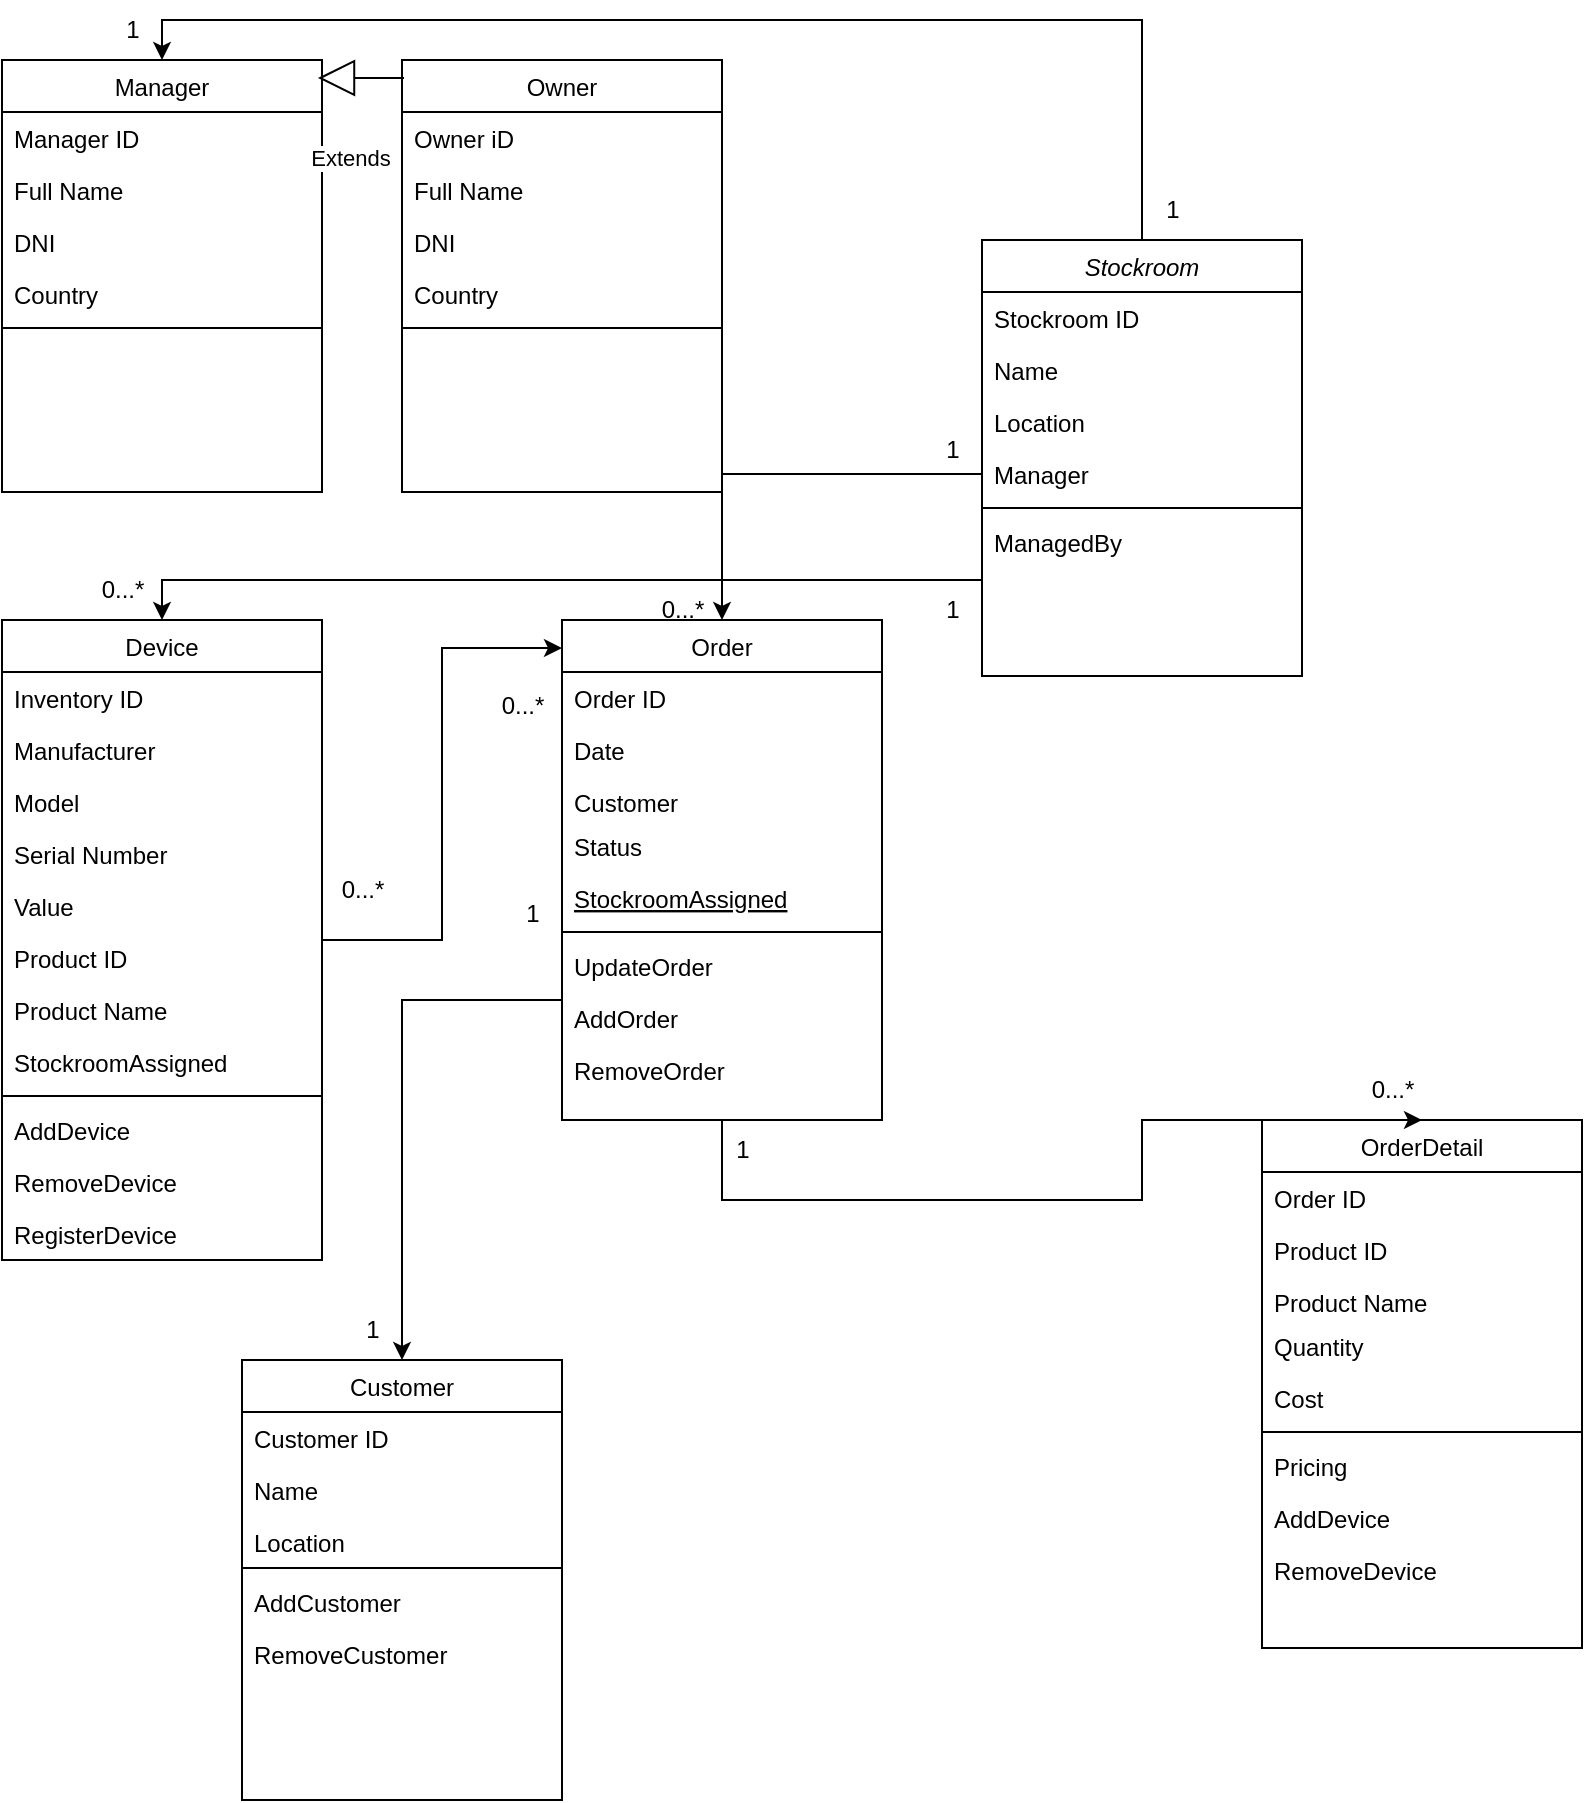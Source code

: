 <mxfile version="20.2.3" type="github">
  <diagram id="yNvFAJxsApXKGVOP22Gg" name="Page-1">
    <mxGraphModel dx="1673" dy="896" grid="1" gridSize="10" guides="1" tooltips="1" connect="1" arrows="1" fold="1" page="1" pageScale="1" pageWidth="850" pageHeight="1100" math="0" shadow="0">
      <root>
        <mxCell id="0" />
        <mxCell id="1" parent="0" />
        <mxCell id="cPBRuptor7ug4qodC-C1-1" style="edgeStyle=orthogonalEdgeStyle;rounded=0;orthogonalLoop=1;jettySize=auto;html=1;strokeColor=#000000;entryX=0.5;entryY=0;entryDx=0;entryDy=0;" parent="1" source="cPBRuptor7ug4qodC-C1-3" target="cPBRuptor7ug4qodC-C1-10" edge="1">
          <mxGeometry relative="1" as="geometry">
            <Array as="points">
              <mxPoint x="120" y="330" />
            </Array>
          </mxGeometry>
        </mxCell>
        <mxCell id="cPBRuptor7ug4qodC-C1-2" style="edgeStyle=orthogonalEdgeStyle;rounded=0;orthogonalLoop=1;jettySize=auto;html=1;entryX=0.5;entryY=0;entryDx=0;entryDy=0;strokeColor=#000000;startArrow=none;exitX=0.5;exitY=0;exitDx=0;exitDy=0;" parent="1" source="cPBRuptor7ug4qodC-C1-3" target="cPBRuptor7ug4qodC-C1-20" edge="1">
          <mxGeometry relative="1" as="geometry">
            <Array as="points" />
          </mxGeometry>
        </mxCell>
        <mxCell id="cPBRuptor7ug4qodC-C1-3" value="Stockroom" style="swimlane;fontStyle=2;align=center;verticalAlign=top;childLayout=stackLayout;horizontal=1;startSize=26;horizontalStack=0;resizeParent=1;resizeLast=0;collapsible=1;marginBottom=0;rounded=0;shadow=0;strokeWidth=1;" parent="1" vertex="1">
          <mxGeometry x="530" y="160" width="160" height="218" as="geometry">
            <mxRectangle x="230" y="140" width="160" height="26" as="alternateBounds" />
          </mxGeometry>
        </mxCell>
        <mxCell id="cPBRuptor7ug4qodC-C1-4" value="Stockroom ID" style="text;align=left;verticalAlign=top;spacingLeft=4;spacingRight=4;overflow=hidden;rotatable=0;points=[[0,0.5],[1,0.5]];portConstraint=eastwest;" parent="cPBRuptor7ug4qodC-C1-3" vertex="1">
          <mxGeometry y="26" width="160" height="26" as="geometry" />
        </mxCell>
        <mxCell id="cPBRuptor7ug4qodC-C1-5" value="Name" style="text;align=left;verticalAlign=top;spacingLeft=4;spacingRight=4;overflow=hidden;rotatable=0;points=[[0,0.5],[1,0.5]];portConstraint=eastwest;rounded=0;shadow=0;html=0;" parent="cPBRuptor7ug4qodC-C1-3" vertex="1">
          <mxGeometry y="52" width="160" height="26" as="geometry" />
        </mxCell>
        <mxCell id="cPBRuptor7ug4qodC-C1-6" value="Location" style="text;align=left;verticalAlign=top;spacingLeft=4;spacingRight=4;overflow=hidden;rotatable=0;points=[[0,0.5],[1,0.5]];portConstraint=eastwest;rounded=0;shadow=0;html=0;" parent="cPBRuptor7ug4qodC-C1-3" vertex="1">
          <mxGeometry y="78" width="160" height="26" as="geometry" />
        </mxCell>
        <mxCell id="cPBRuptor7ug4qodC-C1-7" value="Manager" style="text;align=left;verticalAlign=top;spacingLeft=4;spacingRight=4;overflow=hidden;rotatable=0;points=[[0,0.5],[1,0.5]];portConstraint=eastwest;rounded=0;shadow=0;html=0;" parent="cPBRuptor7ug4qodC-C1-3" vertex="1">
          <mxGeometry y="104" width="160" height="26" as="geometry" />
        </mxCell>
        <mxCell id="cPBRuptor7ug4qodC-C1-8" value="" style="line;html=1;strokeWidth=1;align=left;verticalAlign=middle;spacingTop=-1;spacingLeft=3;spacingRight=3;rotatable=0;labelPosition=right;points=[];portConstraint=eastwest;" parent="cPBRuptor7ug4qodC-C1-3" vertex="1">
          <mxGeometry y="130" width="160" height="8" as="geometry" />
        </mxCell>
        <mxCell id="cPBRuptor7ug4qodC-C1-67" value="ManagedBy" style="text;align=left;verticalAlign=top;spacingLeft=4;spacingRight=4;overflow=hidden;rotatable=0;points=[[0,0.5],[1,0.5]];portConstraint=eastwest;" parent="cPBRuptor7ug4qodC-C1-3" vertex="1">
          <mxGeometry y="138" width="160" height="26" as="geometry" />
        </mxCell>
        <mxCell id="cPBRuptor7ug4qodC-C1-71" style="edgeStyle=orthogonalEdgeStyle;rounded=0;orthogonalLoop=1;jettySize=auto;html=1;entryX=0;entryY=0.056;entryDx=0;entryDy=0;entryPerimeter=0;" parent="1" source="cPBRuptor7ug4qodC-C1-10" target="cPBRuptor7ug4qodC-C1-35" edge="1">
          <mxGeometry relative="1" as="geometry" />
        </mxCell>
        <mxCell id="cPBRuptor7ug4qodC-C1-10" value="Device" style="swimlane;fontStyle=0;align=center;verticalAlign=top;childLayout=stackLayout;horizontal=1;startSize=26;horizontalStack=0;resizeParent=1;resizeLast=0;collapsible=1;marginBottom=0;rounded=0;shadow=0;strokeWidth=1;" parent="1" vertex="1">
          <mxGeometry x="40" y="350" width="160" height="320" as="geometry">
            <mxRectangle x="130" y="380" width="160" height="26" as="alternateBounds" />
          </mxGeometry>
        </mxCell>
        <mxCell id="cPBRuptor7ug4qodC-C1-11" value="Inventory ID" style="text;align=left;verticalAlign=top;spacingLeft=4;spacingRight=4;overflow=hidden;rotatable=0;points=[[0,0.5],[1,0.5]];portConstraint=eastwest;" parent="cPBRuptor7ug4qodC-C1-10" vertex="1">
          <mxGeometry y="26" width="160" height="26" as="geometry" />
        </mxCell>
        <mxCell id="cPBRuptor7ug4qodC-C1-12" value="Manufacturer" style="text;align=left;verticalAlign=top;spacingLeft=4;spacingRight=4;overflow=hidden;rotatable=0;points=[[0,0.5],[1,0.5]];portConstraint=eastwest;rounded=0;shadow=0;html=0;" parent="cPBRuptor7ug4qodC-C1-10" vertex="1">
          <mxGeometry y="52" width="160" height="26" as="geometry" />
        </mxCell>
        <mxCell id="cPBRuptor7ug4qodC-C1-13" value="Model" style="text;align=left;verticalAlign=top;spacingLeft=4;spacingRight=4;overflow=hidden;rotatable=0;points=[[0,0.5],[1,0.5]];portConstraint=eastwest;rounded=0;shadow=0;html=0;" parent="cPBRuptor7ug4qodC-C1-10" vertex="1">
          <mxGeometry y="78" width="160" height="26" as="geometry" />
        </mxCell>
        <mxCell id="cPBRuptor7ug4qodC-C1-14" value="Serial Number" style="text;align=left;verticalAlign=top;spacingLeft=4;spacingRight=4;overflow=hidden;rotatable=0;points=[[0,0.5],[1,0.5]];portConstraint=eastwest;rounded=0;shadow=0;html=0;" parent="cPBRuptor7ug4qodC-C1-10" vertex="1">
          <mxGeometry y="104" width="160" height="26" as="geometry" />
        </mxCell>
        <mxCell id="cPBRuptor7ug4qodC-C1-15" value="Value" style="text;align=left;verticalAlign=top;spacingLeft=4;spacingRight=4;overflow=hidden;rotatable=0;points=[[0,0.5],[1,0.5]];portConstraint=eastwest;rounded=0;shadow=0;html=0;" parent="cPBRuptor7ug4qodC-C1-10" vertex="1">
          <mxGeometry y="130" width="160" height="26" as="geometry" />
        </mxCell>
        <mxCell id="cPBRuptor7ug4qodC-C1-68" value="Product ID" style="text;align=left;verticalAlign=top;spacingLeft=4;spacingRight=4;overflow=hidden;rotatable=0;points=[[0,0.5],[1,0.5]];portConstraint=eastwest;rounded=0;shadow=0;html=0;" parent="cPBRuptor7ug4qodC-C1-10" vertex="1">
          <mxGeometry y="156" width="160" height="26" as="geometry" />
        </mxCell>
        <mxCell id="cPBRuptor7ug4qodC-C1-69" value="Product Name" style="text;align=left;verticalAlign=top;spacingLeft=4;spacingRight=4;overflow=hidden;rotatable=0;points=[[0,0.5],[1,0.5]];portConstraint=eastwest;rounded=0;shadow=0;html=0;" parent="cPBRuptor7ug4qodC-C1-10" vertex="1">
          <mxGeometry y="182" width="160" height="26" as="geometry" />
        </mxCell>
        <mxCell id="0Sh7YDdI023NXlf5DKnc-19" value="StockroomAssigned" style="text;align=left;verticalAlign=top;spacingLeft=4;spacingRight=4;overflow=hidden;rotatable=0;points=[[0,0.5],[1,0.5]];portConstraint=eastwest;rounded=0;shadow=0;html=0;" vertex="1" parent="cPBRuptor7ug4qodC-C1-10">
          <mxGeometry y="208" width="160" height="26" as="geometry" />
        </mxCell>
        <mxCell id="cPBRuptor7ug4qodC-C1-16" value="" style="line;html=1;strokeWidth=1;align=left;verticalAlign=middle;spacingTop=-1;spacingLeft=3;spacingRight=3;rotatable=0;labelPosition=right;points=[];portConstraint=eastwest;" parent="cPBRuptor7ug4qodC-C1-10" vertex="1">
          <mxGeometry y="234" width="160" height="8" as="geometry" />
        </mxCell>
        <mxCell id="cPBRuptor7ug4qodC-C1-18" value="AddDevice" style="text;align=left;verticalAlign=top;spacingLeft=4;spacingRight=4;overflow=hidden;rotatable=0;points=[[0,0.5],[1,0.5]];portConstraint=eastwest;" parent="cPBRuptor7ug4qodC-C1-10" vertex="1">
          <mxGeometry y="242" width="160" height="26" as="geometry" />
        </mxCell>
        <mxCell id="cPBRuptor7ug4qodC-C1-19" value="RemoveDevice" style="text;align=left;verticalAlign=top;spacingLeft=4;spacingRight=4;overflow=hidden;rotatable=0;points=[[0,0.5],[1,0.5]];portConstraint=eastwest;" parent="cPBRuptor7ug4qodC-C1-10" vertex="1">
          <mxGeometry y="268" width="160" height="26" as="geometry" />
        </mxCell>
        <mxCell id="cPBRuptor7ug4qodC-C1-66" value="RegisterDevice" style="text;align=left;verticalAlign=top;spacingLeft=4;spacingRight=4;overflow=hidden;rotatable=0;points=[[0,0.5],[1,0.5]];portConstraint=eastwest;" parent="cPBRuptor7ug4qodC-C1-10" vertex="1">
          <mxGeometry y="294" width="160" height="26" as="geometry" />
        </mxCell>
        <mxCell id="cPBRuptor7ug4qodC-C1-20" value="Manager" style="swimlane;fontStyle=0;align=center;verticalAlign=top;childLayout=stackLayout;horizontal=1;startSize=26;horizontalStack=0;resizeParent=1;resizeLast=0;collapsible=1;marginBottom=0;rounded=0;shadow=0;strokeWidth=1;" parent="1" vertex="1">
          <mxGeometry x="40" y="70" width="160" height="216" as="geometry">
            <mxRectangle x="550" y="140" width="160" height="26" as="alternateBounds" />
          </mxGeometry>
        </mxCell>
        <mxCell id="cPBRuptor7ug4qodC-C1-21" value="Manager ID" style="text;align=left;verticalAlign=top;spacingLeft=4;spacingRight=4;overflow=hidden;rotatable=0;points=[[0,0.5],[1,0.5]];portConstraint=eastwest;" parent="cPBRuptor7ug4qodC-C1-20" vertex="1">
          <mxGeometry y="26" width="160" height="26" as="geometry" />
        </mxCell>
        <mxCell id="cPBRuptor7ug4qodC-C1-22" value="Full Name" style="text;align=left;verticalAlign=top;spacingLeft=4;spacingRight=4;overflow=hidden;rotatable=0;points=[[0,0.5],[1,0.5]];portConstraint=eastwest;rounded=0;shadow=0;html=0;" parent="cPBRuptor7ug4qodC-C1-20" vertex="1">
          <mxGeometry y="52" width="160" height="26" as="geometry" />
        </mxCell>
        <mxCell id="cPBRuptor7ug4qodC-C1-23" value="DNI" style="text;align=left;verticalAlign=top;spacingLeft=4;spacingRight=4;overflow=hidden;rotatable=0;points=[[0,0.5],[1,0.5]];portConstraint=eastwest;rounded=0;shadow=0;html=0;" parent="cPBRuptor7ug4qodC-C1-20" vertex="1">
          <mxGeometry y="78" width="160" height="26" as="geometry" />
        </mxCell>
        <mxCell id="cPBRuptor7ug4qodC-C1-24" value="Country" style="text;align=left;verticalAlign=top;spacingLeft=4;spacingRight=4;overflow=hidden;rotatable=0;points=[[0,0.5],[1,0.5]];portConstraint=eastwest;rounded=0;shadow=0;html=0;" parent="cPBRuptor7ug4qodC-C1-20" vertex="1">
          <mxGeometry y="104" width="160" height="26" as="geometry" />
        </mxCell>
        <mxCell id="cPBRuptor7ug4qodC-C1-25" value="" style="line;html=1;strokeWidth=1;align=left;verticalAlign=middle;spacingTop=-1;spacingLeft=3;spacingRight=3;rotatable=0;labelPosition=right;points=[];portConstraint=eastwest;" parent="cPBRuptor7ug4qodC-C1-20" vertex="1">
          <mxGeometry y="130" width="160" height="8" as="geometry" />
        </mxCell>
        <mxCell id="cPBRuptor7ug4qodC-C1-27" value="Customer" style="swimlane;fontStyle=0;align=center;verticalAlign=top;childLayout=stackLayout;horizontal=1;startSize=26;horizontalStack=0;resizeParent=1;resizeLast=0;collapsible=1;marginBottom=0;rounded=0;shadow=0;strokeWidth=1;" parent="1" vertex="1">
          <mxGeometry x="160" y="720" width="160" height="220" as="geometry">
            <mxRectangle x="130" y="380" width="160" height="26" as="alternateBounds" />
          </mxGeometry>
        </mxCell>
        <mxCell id="cPBRuptor7ug4qodC-C1-28" value="Customer ID" style="text;align=left;verticalAlign=top;spacingLeft=4;spacingRight=4;overflow=hidden;rotatable=0;points=[[0,0.5],[1,0.5]];portConstraint=eastwest;" parent="cPBRuptor7ug4qodC-C1-27" vertex="1">
          <mxGeometry y="26" width="160" height="26" as="geometry" />
        </mxCell>
        <mxCell id="cPBRuptor7ug4qodC-C1-29" value="Name" style="text;align=left;verticalAlign=top;spacingLeft=4;spacingRight=4;overflow=hidden;rotatable=0;points=[[0,0.5],[1,0.5]];portConstraint=eastwest;rounded=0;shadow=0;html=0;" parent="cPBRuptor7ug4qodC-C1-27" vertex="1">
          <mxGeometry y="52" width="160" height="26" as="geometry" />
        </mxCell>
        <mxCell id="cPBRuptor7ug4qodC-C1-30" value="Location" style="text;align=left;verticalAlign=top;spacingLeft=4;spacingRight=4;overflow=hidden;rotatable=0;points=[[0,0.5],[1,0.5]];portConstraint=eastwest;rounded=0;shadow=0;html=0;" parent="cPBRuptor7ug4qodC-C1-27" vertex="1">
          <mxGeometry y="78" width="160" height="22" as="geometry" />
        </mxCell>
        <mxCell id="cPBRuptor7ug4qodC-C1-31" value="" style="line;html=1;strokeWidth=1;align=left;verticalAlign=middle;spacingTop=-1;spacingLeft=3;spacingRight=3;rotatable=0;labelPosition=right;points=[];portConstraint=eastwest;" parent="cPBRuptor7ug4qodC-C1-27" vertex="1">
          <mxGeometry y="100" width="160" height="8" as="geometry" />
        </mxCell>
        <mxCell id="cPBRuptor7ug4qodC-C1-32" value="AddCustomer" style="text;align=left;verticalAlign=top;spacingLeft=4;spacingRight=4;overflow=hidden;rotatable=0;points=[[0,0.5],[1,0.5]];portConstraint=eastwest;" parent="cPBRuptor7ug4qodC-C1-27" vertex="1">
          <mxGeometry y="108" width="160" height="26" as="geometry" />
        </mxCell>
        <mxCell id="cPBRuptor7ug4qodC-C1-33" value="RemoveCustomer" style="text;align=left;verticalAlign=top;spacingLeft=4;spacingRight=4;overflow=hidden;rotatable=0;points=[[0,0.5],[1,0.5]];portConstraint=eastwest;" parent="cPBRuptor7ug4qodC-C1-27" vertex="1">
          <mxGeometry y="134" width="160" height="26" as="geometry" />
        </mxCell>
        <mxCell id="cPBRuptor7ug4qodC-C1-34" style="edgeStyle=orthogonalEdgeStyle;rounded=0;orthogonalLoop=1;jettySize=auto;html=1;strokeColor=#000000;" parent="1" source="cPBRuptor7ug4qodC-C1-35" edge="1" target="cPBRuptor7ug4qodC-C1-27">
          <mxGeometry relative="1" as="geometry">
            <mxPoint x="240" y="700" as="targetPoint" />
            <Array as="points">
              <mxPoint x="240" y="540" />
            </Array>
          </mxGeometry>
        </mxCell>
        <mxCell id="cPBRuptor7ug4qodC-C1-35" value="Order" style="swimlane;fontStyle=0;align=center;verticalAlign=top;childLayout=stackLayout;horizontal=1;startSize=26;horizontalStack=0;resizeParent=1;resizeLast=0;collapsible=1;marginBottom=0;rounded=0;shadow=0;strokeWidth=1;" parent="1" vertex="1">
          <mxGeometry x="320" y="350" width="160" height="250" as="geometry">
            <mxRectangle x="130" y="380" width="160" height="26" as="alternateBounds" />
          </mxGeometry>
        </mxCell>
        <mxCell id="cPBRuptor7ug4qodC-C1-36" value="Order ID" style="text;align=left;verticalAlign=top;spacingLeft=4;spacingRight=4;overflow=hidden;rotatable=0;points=[[0,0.5],[1,0.5]];portConstraint=eastwest;" parent="cPBRuptor7ug4qodC-C1-35" vertex="1">
          <mxGeometry y="26" width="160" height="26" as="geometry" />
        </mxCell>
        <mxCell id="cPBRuptor7ug4qodC-C1-37" value="Date" style="text;align=left;verticalAlign=top;spacingLeft=4;spacingRight=4;overflow=hidden;rotatable=0;points=[[0,0.5],[1,0.5]];portConstraint=eastwest;rounded=0;shadow=0;html=0;" parent="cPBRuptor7ug4qodC-C1-35" vertex="1">
          <mxGeometry y="52" width="160" height="26" as="geometry" />
        </mxCell>
        <mxCell id="cPBRuptor7ug4qodC-C1-38" value="Customer" style="text;align=left;verticalAlign=top;spacingLeft=4;spacingRight=4;overflow=hidden;rotatable=0;points=[[0,0.5],[1,0.5]];portConstraint=eastwest;rounded=0;shadow=0;html=0;" parent="cPBRuptor7ug4qodC-C1-35" vertex="1">
          <mxGeometry y="78" width="160" height="22" as="geometry" />
        </mxCell>
        <mxCell id="cPBRuptor7ug4qodC-C1-39" value="Status" style="text;align=left;verticalAlign=top;spacingLeft=4;spacingRight=4;overflow=hidden;rotatable=0;points=[[0,0.5],[1,0.5]];portConstraint=eastwest;rounded=0;shadow=0;html=0;" parent="cPBRuptor7ug4qodC-C1-35" vertex="1">
          <mxGeometry y="100" width="160" height="26" as="geometry" />
        </mxCell>
        <mxCell id="cPBRuptor7ug4qodC-C1-40" value="StockroomAssigned" style="text;align=left;verticalAlign=top;spacingLeft=4;spacingRight=4;overflow=hidden;rotatable=0;points=[[0,0.5],[1,0.5]];portConstraint=eastwest;fontStyle=4" parent="cPBRuptor7ug4qodC-C1-35" vertex="1">
          <mxGeometry y="126" width="160" height="26" as="geometry" />
        </mxCell>
        <mxCell id="cPBRuptor7ug4qodC-C1-41" value="" style="line;html=1;strokeWidth=1;align=left;verticalAlign=middle;spacingTop=-1;spacingLeft=3;spacingRight=3;rotatable=0;labelPosition=right;points=[];portConstraint=eastwest;" parent="cPBRuptor7ug4qodC-C1-35" vertex="1">
          <mxGeometry y="152" width="160" height="8" as="geometry" />
        </mxCell>
        <mxCell id="cPBRuptor7ug4qodC-C1-42" value="UpdateOrder" style="text;align=left;verticalAlign=top;spacingLeft=4;spacingRight=4;overflow=hidden;rotatable=0;points=[[0,0.5],[1,0.5]];portConstraint=eastwest;" parent="cPBRuptor7ug4qodC-C1-35" vertex="1">
          <mxGeometry y="160" width="160" height="26" as="geometry" />
        </mxCell>
        <mxCell id="cPBRuptor7ug4qodC-C1-43" value="AddOrder" style="text;align=left;verticalAlign=top;spacingLeft=4;spacingRight=4;overflow=hidden;rotatable=0;points=[[0,0.5],[1,0.5]];portConstraint=eastwest;" parent="cPBRuptor7ug4qodC-C1-35" vertex="1">
          <mxGeometry y="186" width="160" height="26" as="geometry" />
        </mxCell>
        <mxCell id="cPBRuptor7ug4qodC-C1-44" value="RemoveOrder" style="text;align=left;verticalAlign=top;spacingLeft=4;spacingRight=4;overflow=hidden;rotatable=0;points=[[0,0.5],[1,0.5]];portConstraint=eastwest;" parent="cPBRuptor7ug4qodC-C1-35" vertex="1">
          <mxGeometry y="212" width="160" height="26" as="geometry" />
        </mxCell>
        <mxCell id="cPBRuptor7ug4qodC-C1-45" value="OrderDetail" style="swimlane;fontStyle=0;align=center;verticalAlign=top;childLayout=stackLayout;horizontal=1;startSize=26;horizontalStack=0;resizeParent=1;resizeLast=0;collapsible=1;marginBottom=0;rounded=0;shadow=0;strokeWidth=1;" parent="1" vertex="1">
          <mxGeometry x="670" y="600" width="160" height="264" as="geometry">
            <mxRectangle x="130" y="380" width="160" height="26" as="alternateBounds" />
          </mxGeometry>
        </mxCell>
        <mxCell id="cPBRuptor7ug4qodC-C1-46" value="Order ID" style="text;align=left;verticalAlign=top;spacingLeft=4;spacingRight=4;overflow=hidden;rotatable=0;points=[[0,0.5],[1,0.5]];portConstraint=eastwest;" parent="cPBRuptor7ug4qodC-C1-45" vertex="1">
          <mxGeometry y="26" width="160" height="26" as="geometry" />
        </mxCell>
        <mxCell id="cPBRuptor7ug4qodC-C1-47" value="Product ID" style="text;align=left;verticalAlign=top;spacingLeft=4;spacingRight=4;overflow=hidden;rotatable=0;points=[[0,0.5],[1,0.5]];portConstraint=eastwest;rounded=0;shadow=0;html=0;" parent="cPBRuptor7ug4qodC-C1-45" vertex="1">
          <mxGeometry y="52" width="160" height="26" as="geometry" />
        </mxCell>
        <mxCell id="cPBRuptor7ug4qodC-C1-48" value="Product Name" style="text;align=left;verticalAlign=top;spacingLeft=4;spacingRight=4;overflow=hidden;rotatable=0;points=[[0,0.5],[1,0.5]];portConstraint=eastwest;rounded=0;shadow=0;html=0;" parent="cPBRuptor7ug4qodC-C1-45" vertex="1">
          <mxGeometry y="78" width="160" height="22" as="geometry" />
        </mxCell>
        <mxCell id="cPBRuptor7ug4qodC-C1-49" value="Quantity" style="text;align=left;verticalAlign=top;spacingLeft=4;spacingRight=4;overflow=hidden;rotatable=0;points=[[0,0.5],[1,0.5]];portConstraint=eastwest;rounded=0;shadow=0;html=0;" parent="cPBRuptor7ug4qodC-C1-45" vertex="1">
          <mxGeometry y="100" width="160" height="26" as="geometry" />
        </mxCell>
        <mxCell id="cPBRuptor7ug4qodC-C1-50" value="Cost" style="text;align=left;verticalAlign=top;spacingLeft=4;spacingRight=4;overflow=hidden;rotatable=0;points=[[0,0.5],[1,0.5]];portConstraint=eastwest;rounded=0;shadow=0;html=0;" parent="cPBRuptor7ug4qodC-C1-45" vertex="1">
          <mxGeometry y="126" width="160" height="26" as="geometry" />
        </mxCell>
        <mxCell id="cPBRuptor7ug4qodC-C1-51" value="" style="line;html=1;strokeWidth=1;align=left;verticalAlign=middle;spacingTop=-1;spacingLeft=3;spacingRight=3;rotatable=0;labelPosition=right;points=[];portConstraint=eastwest;" parent="cPBRuptor7ug4qodC-C1-45" vertex="1">
          <mxGeometry y="152" width="160" height="8" as="geometry" />
        </mxCell>
        <mxCell id="cPBRuptor7ug4qodC-C1-52" value="Pricing" style="text;align=left;verticalAlign=top;spacingLeft=4;spacingRight=4;overflow=hidden;rotatable=0;points=[[0,0.5],[1,0.5]];portConstraint=eastwest;" parent="cPBRuptor7ug4qodC-C1-45" vertex="1">
          <mxGeometry y="160" width="160" height="26" as="geometry" />
        </mxCell>
        <mxCell id="0Sh7YDdI023NXlf5DKnc-20" value="AddDevice" style="text;align=left;verticalAlign=top;spacingLeft=4;spacingRight=4;overflow=hidden;rotatable=0;points=[[0,0.5],[1,0.5]];portConstraint=eastwest;" vertex="1" parent="cPBRuptor7ug4qodC-C1-45">
          <mxGeometry y="186" width="160" height="26" as="geometry" />
        </mxCell>
        <mxCell id="0Sh7YDdI023NXlf5DKnc-21" value="RemoveDevice" style="text;align=left;verticalAlign=top;spacingLeft=4;spacingRight=4;overflow=hidden;rotatable=0;points=[[0,0.5],[1,0.5]];portConstraint=eastwest;" vertex="1" parent="cPBRuptor7ug4qodC-C1-45">
          <mxGeometry y="212" width="160" height="26" as="geometry" />
        </mxCell>
        <mxCell id="cPBRuptor7ug4qodC-C1-53" value="0...*" style="text;html=1;align=center;verticalAlign=middle;resizable=0;points=[];autosize=1;strokeColor=none;fillColor=none;" parent="1" vertex="1">
          <mxGeometry x="715" y="570" width="40" height="30" as="geometry" />
        </mxCell>
        <mxCell id="cPBRuptor7ug4qodC-C1-55" value="0...*" style="text;html=1;align=center;verticalAlign=middle;resizable=0;points=[];autosize=1;strokeColor=none;fillColor=none;" parent="1" vertex="1">
          <mxGeometry x="280" y="378" width="40" height="30" as="geometry" />
        </mxCell>
        <mxCell id="cPBRuptor7ug4qodC-C1-56" style="edgeStyle=orthogonalEdgeStyle;rounded=0;orthogonalLoop=1;jettySize=auto;html=1;entryX=0.5;entryY=0;entryDx=0;entryDy=0;strokeColor=#000000;exitX=0.5;exitY=1;exitDx=0;exitDy=0;" parent="1" source="cPBRuptor7ug4qodC-C1-35" target="cPBRuptor7ug4qodC-C1-45" edge="1">
          <mxGeometry relative="1" as="geometry">
            <Array as="points">
              <mxPoint x="400" y="640" />
              <mxPoint x="610" y="640" />
            </Array>
          </mxGeometry>
        </mxCell>
        <mxCell id="cPBRuptor7ug4qodC-C1-57" value="1" style="text;html=1;align=center;verticalAlign=middle;resizable=0;points=[];autosize=1;strokeColor=none;fillColor=none;" parent="1" vertex="1">
          <mxGeometry x="395" y="600" width="30" height="30" as="geometry" />
        </mxCell>
        <mxCell id="cPBRuptor7ug4qodC-C1-58" style="edgeStyle=orthogonalEdgeStyle;rounded=0;orthogonalLoop=1;jettySize=auto;html=1;entryX=0.5;entryY=0;entryDx=0;entryDy=0;strokeColor=#000000;" parent="1" source="cPBRuptor7ug4qodC-C1-7" target="cPBRuptor7ug4qodC-C1-35" edge="1">
          <mxGeometry relative="1" as="geometry" />
        </mxCell>
        <mxCell id="cPBRuptor7ug4qodC-C1-59" value="0...*" style="text;html=1;align=center;verticalAlign=middle;resizable=0;points=[];autosize=1;strokeColor=none;fillColor=none;" parent="1" vertex="1">
          <mxGeometry x="360" y="330" width="40" height="30" as="geometry" />
        </mxCell>
        <mxCell id="cPBRuptor7ug4qodC-C1-60" value="1" style="text;html=1;align=center;verticalAlign=middle;resizable=0;points=[];autosize=1;strokeColor=none;fillColor=none;" parent="1" vertex="1">
          <mxGeometry x="500" y="250" width="30" height="30" as="geometry" />
        </mxCell>
        <mxCell id="cPBRuptor7ug4qodC-C1-61" value="1" style="text;html=1;align=center;verticalAlign=middle;resizable=0;points=[];autosize=1;strokeColor=none;fillColor=none;" parent="1" vertex="1">
          <mxGeometry x="500" y="330" width="30" height="30" as="geometry" />
        </mxCell>
        <mxCell id="cPBRuptor7ug4qodC-C1-62" value="0...*" style="text;html=1;align=center;verticalAlign=middle;resizable=0;points=[];autosize=1;strokeColor=none;fillColor=none;" parent="1" vertex="1">
          <mxGeometry x="80" y="320" width="40" height="30" as="geometry" />
        </mxCell>
        <mxCell id="cPBRuptor7ug4qodC-C1-63" value="1" style="text;html=1;align=center;verticalAlign=middle;resizable=0;points=[];autosize=1;strokeColor=none;fillColor=none;" parent="1" vertex="1">
          <mxGeometry x="610" y="130" width="30" height="30" as="geometry" />
        </mxCell>
        <mxCell id="cPBRuptor7ug4qodC-C1-64" value="1" style="text;html=1;align=center;verticalAlign=middle;resizable=0;points=[];autosize=1;strokeColor=none;fillColor=none;" parent="1" vertex="1">
          <mxGeometry x="90" y="40" width="30" height="30" as="geometry" />
        </mxCell>
        <mxCell id="cPBRuptor7ug4qodC-C1-65" value="1" style="text;html=1;align=center;verticalAlign=middle;resizable=0;points=[];autosize=1;strokeColor=none;fillColor=none;" parent="1" vertex="1">
          <mxGeometry x="210" y="690" width="30" height="30" as="geometry" />
        </mxCell>
        <mxCell id="cPBRuptor7ug4qodC-C1-72" value="0...*" style="text;html=1;align=center;verticalAlign=middle;resizable=0;points=[];autosize=1;strokeColor=none;fillColor=none;" parent="1" vertex="1">
          <mxGeometry x="200" y="470" width="40" height="30" as="geometry" />
        </mxCell>
        <mxCell id="cPBRuptor7ug4qodC-C1-74" value="1" style="text;html=1;align=center;verticalAlign=middle;resizable=0;points=[];autosize=1;strokeColor=none;fillColor=none;" parent="1" vertex="1">
          <mxGeometry x="290" y="482" width="30" height="30" as="geometry" />
        </mxCell>
        <mxCell id="0Sh7YDdI023NXlf5DKnc-2" value="Owner" style="swimlane;fontStyle=0;align=center;verticalAlign=top;childLayout=stackLayout;horizontal=1;startSize=26;horizontalStack=0;resizeParent=1;resizeLast=0;collapsible=1;marginBottom=0;rounded=0;shadow=0;strokeWidth=1;" vertex="1" parent="1">
          <mxGeometry x="240" y="70" width="160" height="216" as="geometry">
            <mxRectangle x="550" y="140" width="160" height="26" as="alternateBounds" />
          </mxGeometry>
        </mxCell>
        <mxCell id="0Sh7YDdI023NXlf5DKnc-3" value="Owner iD" style="text;align=left;verticalAlign=top;spacingLeft=4;spacingRight=4;overflow=hidden;rotatable=0;points=[[0,0.5],[1,0.5]];portConstraint=eastwest;" vertex="1" parent="0Sh7YDdI023NXlf5DKnc-2">
          <mxGeometry y="26" width="160" height="26" as="geometry" />
        </mxCell>
        <mxCell id="0Sh7YDdI023NXlf5DKnc-4" value="Full Name" style="text;align=left;verticalAlign=top;spacingLeft=4;spacingRight=4;overflow=hidden;rotatable=0;points=[[0,0.5],[1,0.5]];portConstraint=eastwest;rounded=0;shadow=0;html=0;" vertex="1" parent="0Sh7YDdI023NXlf5DKnc-2">
          <mxGeometry y="52" width="160" height="26" as="geometry" />
        </mxCell>
        <mxCell id="0Sh7YDdI023NXlf5DKnc-5" value="DNI" style="text;align=left;verticalAlign=top;spacingLeft=4;spacingRight=4;overflow=hidden;rotatable=0;points=[[0,0.5],[1,0.5]];portConstraint=eastwest;rounded=0;shadow=0;html=0;" vertex="1" parent="0Sh7YDdI023NXlf5DKnc-2">
          <mxGeometry y="78" width="160" height="26" as="geometry" />
        </mxCell>
        <mxCell id="0Sh7YDdI023NXlf5DKnc-6" value="Country" style="text;align=left;verticalAlign=top;spacingLeft=4;spacingRight=4;overflow=hidden;rotatable=0;points=[[0,0.5],[1,0.5]];portConstraint=eastwest;rounded=0;shadow=0;html=0;" vertex="1" parent="0Sh7YDdI023NXlf5DKnc-2">
          <mxGeometry y="104" width="160" height="26" as="geometry" />
        </mxCell>
        <mxCell id="0Sh7YDdI023NXlf5DKnc-7" value="" style="line;html=1;strokeWidth=1;align=left;verticalAlign=middle;spacingTop=-1;spacingLeft=3;spacingRight=3;rotatable=0;labelPosition=right;points=[];portConstraint=eastwest;" vertex="1" parent="0Sh7YDdI023NXlf5DKnc-2">
          <mxGeometry y="130" width="160" height="8" as="geometry" />
        </mxCell>
        <mxCell id="0Sh7YDdI023NXlf5DKnc-11" value="Extends" style="endArrow=block;endSize=16;endFill=0;html=1;rounded=0;" edge="1" parent="1">
          <mxGeometry x="0.2" y="40" width="160" relative="1" as="geometry">
            <mxPoint x="241" y="79" as="sourcePoint" />
            <mxPoint x="198" y="79" as="targetPoint" />
            <mxPoint x="-1" as="offset" />
          </mxGeometry>
        </mxCell>
      </root>
    </mxGraphModel>
  </diagram>
</mxfile>
